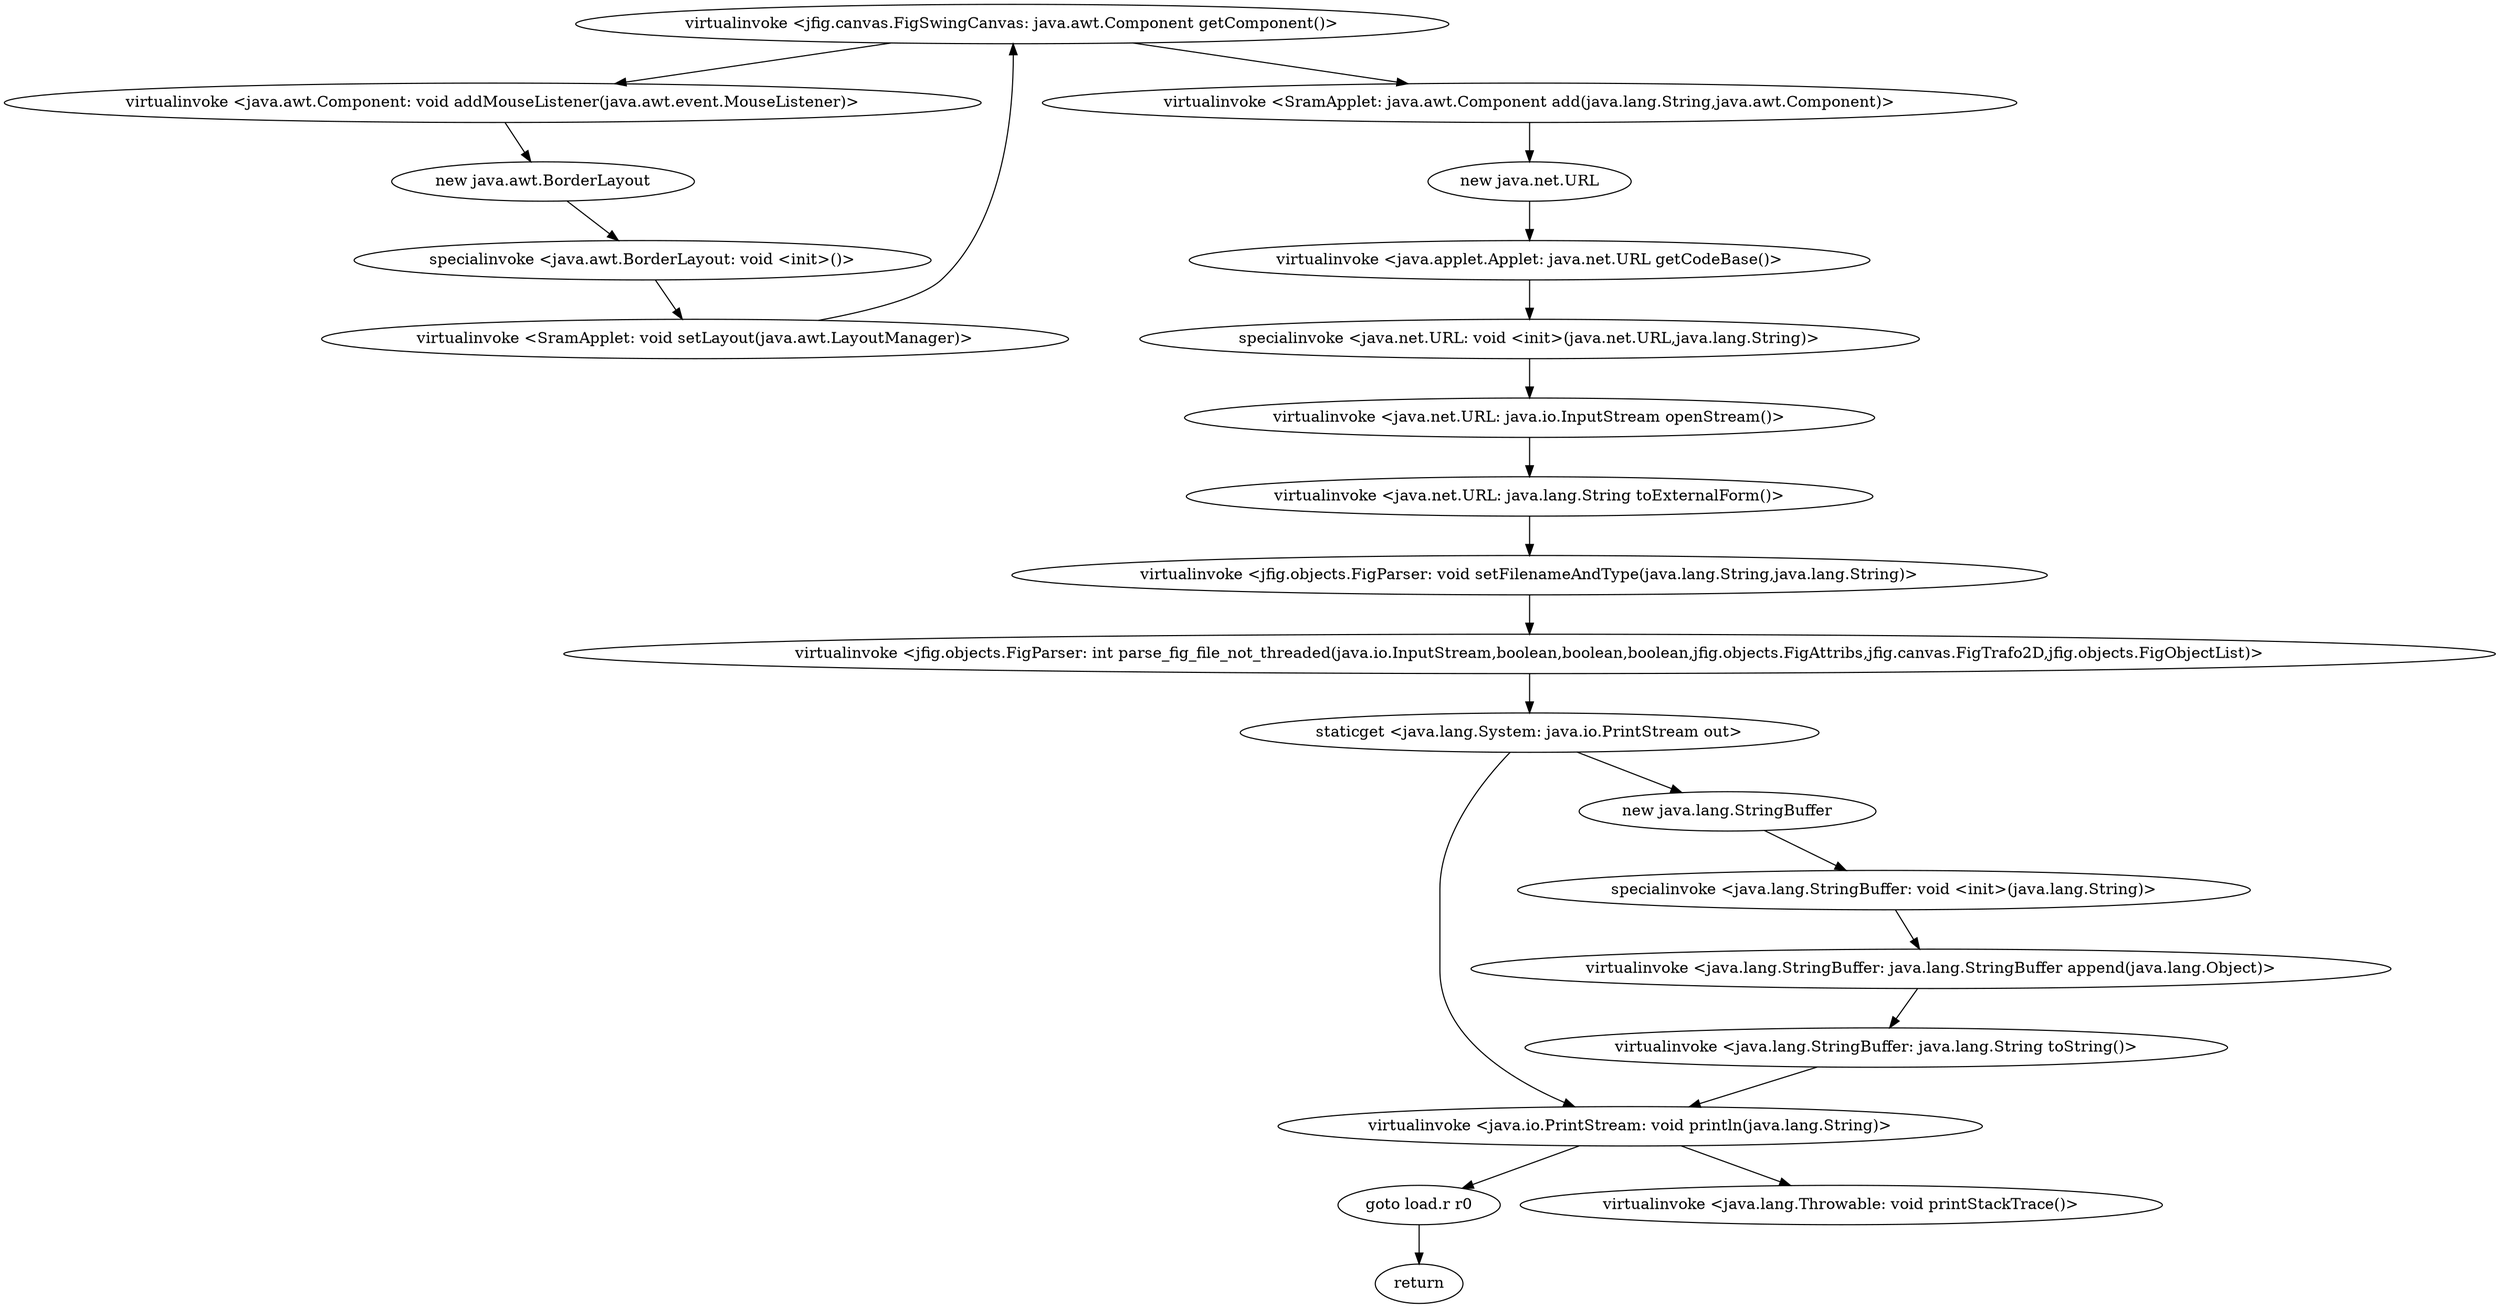 digraph "" {
"virtualinvoke <jfig.canvas.FigSwingCanvas: java.awt.Component getComponent()>";
 "virtualinvoke <jfig.canvas.FigSwingCanvas: java.awt.Component getComponent()>"->"virtualinvoke <java.awt.Component: void addMouseListener(java.awt.event.MouseListener)>";
 "virtualinvoke <java.awt.Component: void addMouseListener(java.awt.event.MouseListener)>"->"new java.awt.BorderLayout";
 "new java.awt.BorderLayout"->"specialinvoke <java.awt.BorderLayout: void <init>()>";
 "specialinvoke <java.awt.BorderLayout: void <init>()>"->"virtualinvoke <SramApplet: void setLayout(java.awt.LayoutManager)>";
 "virtualinvoke <SramApplet: void setLayout(java.awt.LayoutManager)>"->"virtualinvoke <jfig.canvas.FigSwingCanvas: java.awt.Component getComponent()>";
 "virtualinvoke <jfig.canvas.FigSwingCanvas: java.awt.Component getComponent()>"->"virtualinvoke <SramApplet: java.awt.Component add(java.lang.String,java.awt.Component)>";
 "virtualinvoke <SramApplet: java.awt.Component add(java.lang.String,java.awt.Component)>"->"new java.net.URL";
 "new java.net.URL"->"virtualinvoke <java.applet.Applet: java.net.URL getCodeBase()>";
 "virtualinvoke <java.applet.Applet: java.net.URL getCodeBase()>"->"specialinvoke <java.net.URL: void <init>(java.net.URL,java.lang.String)>";
 "specialinvoke <java.net.URL: void <init>(java.net.URL,java.lang.String)>"->"virtualinvoke <java.net.URL: java.io.InputStream openStream()>";
 "virtualinvoke <java.net.URL: java.io.InputStream openStream()>"->"virtualinvoke <java.net.URL: java.lang.String toExternalForm()>";
 "virtualinvoke <java.net.URL: java.lang.String toExternalForm()>"->"virtualinvoke <jfig.objects.FigParser: void setFilenameAndType(java.lang.String,java.lang.String)>";
 "virtualinvoke <jfig.objects.FigParser: void setFilenameAndType(java.lang.String,java.lang.String)>"->"virtualinvoke <jfig.objects.FigParser: int parse_fig_file_not_threaded(java.io.InputStream,boolean,boolean,boolean,jfig.objects.FigAttribs,jfig.canvas.FigTrafo2D,jfig.objects.FigObjectList)>";
 "virtualinvoke <jfig.objects.FigParser: int parse_fig_file_not_threaded(java.io.InputStream,boolean,boolean,boolean,jfig.objects.FigAttribs,jfig.canvas.FigTrafo2D,jfig.objects.FigObjectList)>"->"staticget <java.lang.System: java.io.PrintStream out>";
 "staticget <java.lang.System: java.io.PrintStream out>"->"virtualinvoke <java.io.PrintStream: void println(java.lang.String)>";
 "virtualinvoke <java.io.PrintStream: void println(java.lang.String)>"->"goto load.r r0";
 "goto load.r r0"->"return";
"staticget <java.lang.System: java.io.PrintStream out>";
 "staticget <java.lang.System: java.io.PrintStream out>"->"new java.lang.StringBuffer";
 "new java.lang.StringBuffer"->"specialinvoke <java.lang.StringBuffer: void <init>(java.lang.String)>";
 "specialinvoke <java.lang.StringBuffer: void <init>(java.lang.String)>"->"virtualinvoke <java.lang.StringBuffer: java.lang.StringBuffer append(java.lang.Object)>";
 "virtualinvoke <java.lang.StringBuffer: java.lang.StringBuffer append(java.lang.Object)>"->"virtualinvoke <java.lang.StringBuffer: java.lang.String toString()>";
 "virtualinvoke <java.lang.StringBuffer: java.lang.String toString()>"->"virtualinvoke <java.io.PrintStream: void println(java.lang.String)>";
 "virtualinvoke <java.io.PrintStream: void println(java.lang.String)>"->"virtualinvoke <java.lang.Throwable: void printStackTrace()>";
}
